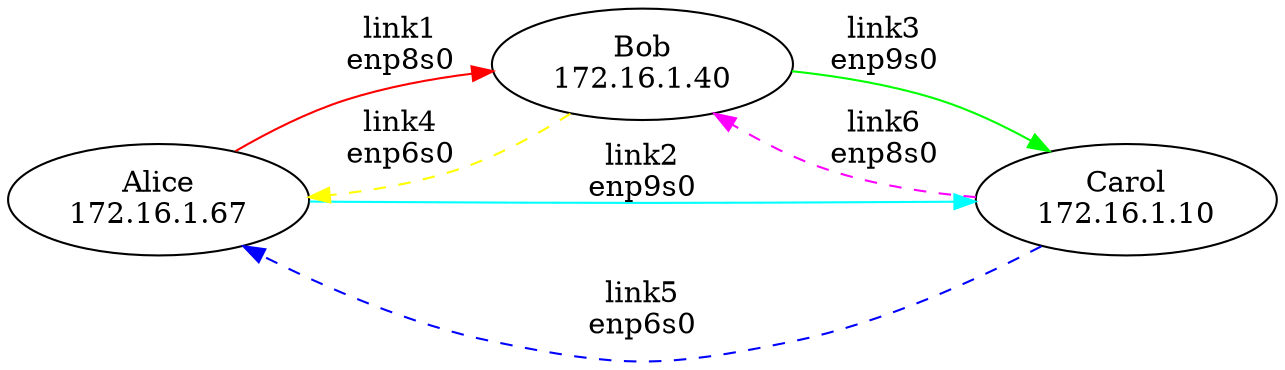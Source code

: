digraph G {
    rankdir=LR

    Alice [label="Alice\n172.16.1.67"]
    Bob [label="Bob\n172.16.1.40"]
    Carol [label="Carol\n172.16.1.10"]

    Alice:p2 -> Bob:p1 [label="link1\nenp8s0" color=red]
    Bob:p3 -> Carol:p2 [label="link3\nenp9s0" color=green]
    Carol:p1 -> Alice:p3 [label="link5\nenp6s0" color=blue style=dashed]

    Alice:p3 -> Carol:p1 [label="link2\nenp9s0" color=cyan]
    Carol:p2 -> Bob:p3 [label="link6\nenp8s0" color=magenta style=dashed]
    Bob:p1 -> Alice:p2 [label="link4\nenp6s0" color=yellow style=dashed]
}

/*
link matrix (3 forward, 3 backward)
columns=outbound

        A/enp6  B/enp8  C/enp9
A/enp6  -       1       2
B/enp8  4       -       3
C/enp9  5       6       -

numbered starting at 1 ; 0 reserved for cell-agent
{ 1: 'enp6s0', 2: 'enp8s0', 3: 'enp9s0', 4: 'enp7s0' }
*/
